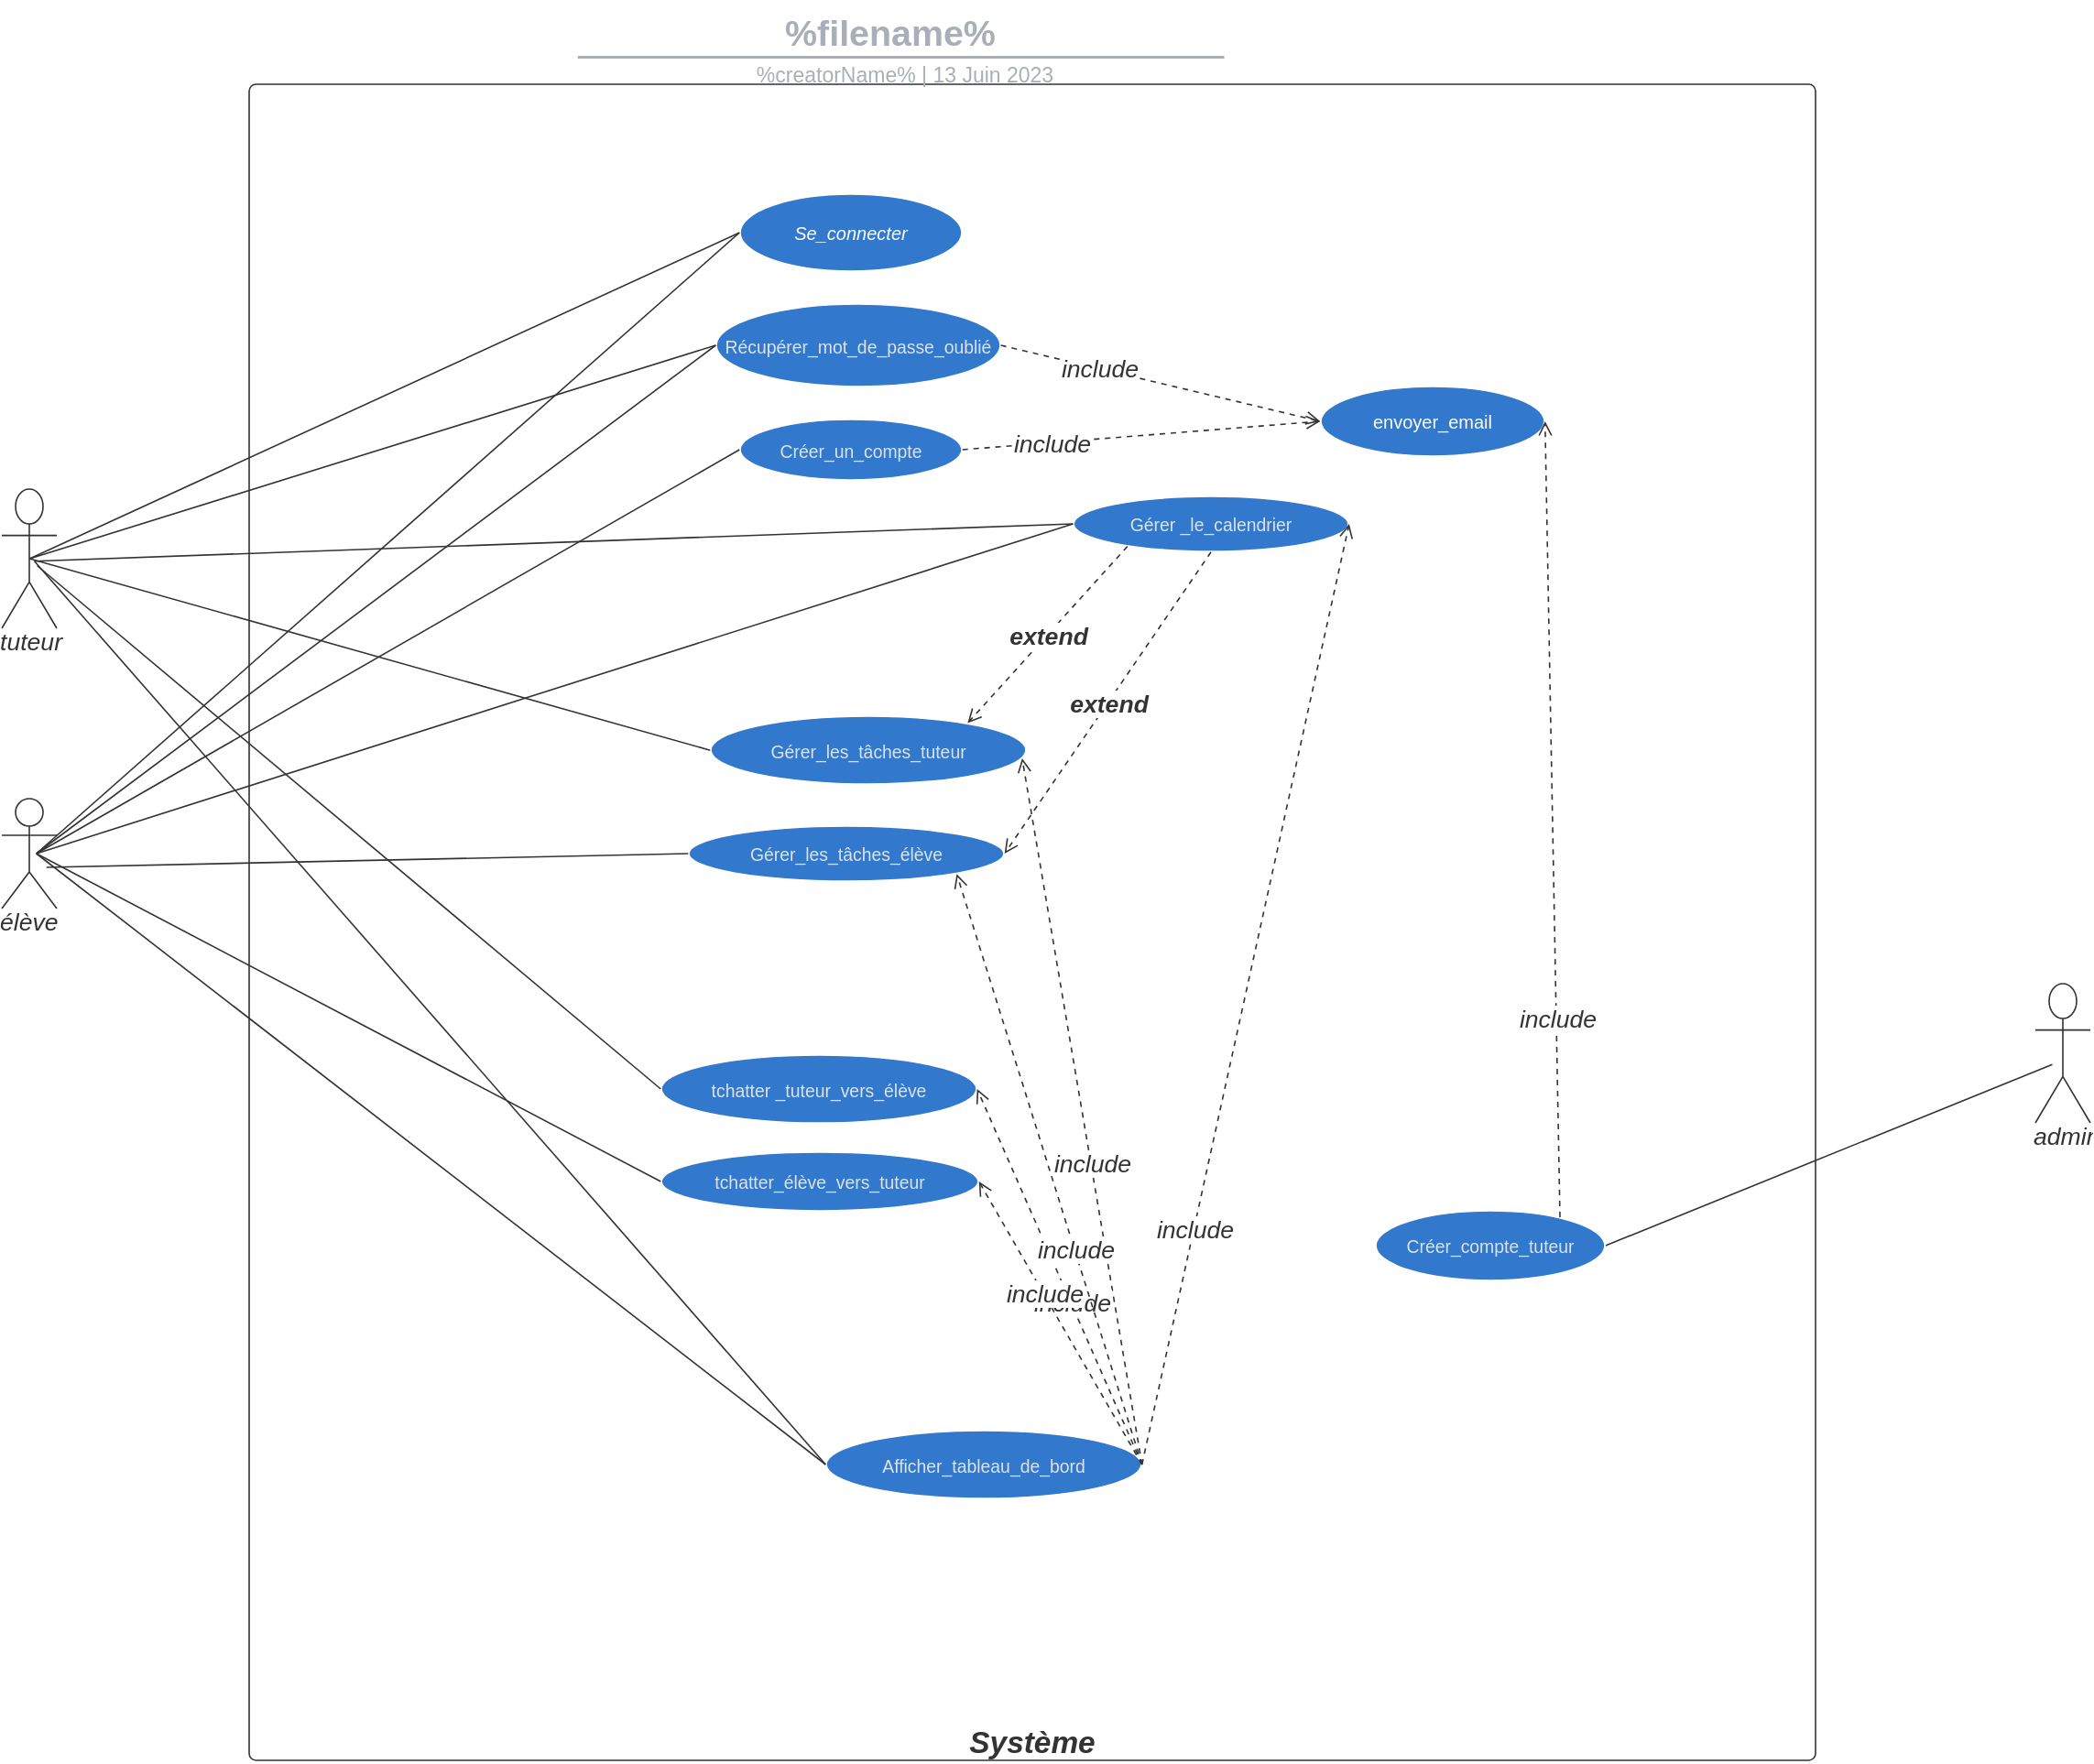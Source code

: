 <mxfile version="21.3.7" type="device">
  <diagram name="Page-1" id="nSoCl9liEEQUoD364lr4">
    <mxGraphModel dx="2261" dy="2053" grid="1" gridSize="10" guides="1" tooltips="1" connect="1" arrows="1" fold="1" page="1" pageScale="1" pageWidth="827" pageHeight="1169" math="0" shadow="0">
      <root>
        <mxCell id="0" />
        <mxCell id="1" parent="0" />
        <mxCell id="nuxZdiW0Tfd5XjU6TDE7-5" value="Se_connecter" style="html=1;overflow=block;blockSpacing=1;whiteSpace=wrap;ellipse;fontSize=10;fontColor=#ffffff;fontStyle=2;align=center;spacing=0;verticalAlign=middle;strokeColor=#ffffff;strokeOpacity=100;fillOpacity=100;rounded=1;absoluteArcSize=1;arcSize=7.5;fillColor=#3278cc;strokeWidth=0.8;lucidId=.Q4MeaXKLHhP;" vertex="1" parent="1">
          <mxGeometry x="238" y="45" width="121" height="42" as="geometry" />
        </mxCell>
        <mxCell id="nuxZdiW0Tfd5XjU6TDE7-6" value="Système" style="html=1;overflow=block;blockSpacing=1;whiteSpace=wrap;container=1;pointerEvents=0;collapsible=0;recursiveResize=0;fontSize=16.7;fontColor=#333333;fontStyle=3;spacing=0;verticalAlign=bottom;strokeColor=#333333;strokeOpacity=100;fillOpacity=0;rounded=1;absoluteArcSize=1;arcSize=7.5;fillColor=#000000;strokeWidth=0.8;lucidId=.Q4M__F_tF__;" vertex="1" parent="1">
          <mxGeometry x="-30" y="-15" width="855" height="915" as="geometry" />
        </mxCell>
        <mxCell id="nuxZdiW0Tfd5XjU6TDE7-7" value="tuteur" style="html=1;overflow=block;blockSpacing=1;shape=umlActor;labelPosition=center;verticalLabelPosition=bottom;verticalAlign=top;whiteSpace=nowrap;fontSize=13.3;fontColor=#333333;fontStyle=2;spacing=0;strokeColor=#333333;strokeOpacity=100;rounded=1;absoluteArcSize=1;arcSize=7.5;fillColor=#ffffff;strokeWidth=0.8;lucidId=.Q4MOHSBDm2E;" vertex="1" parent="1">
          <mxGeometry x="-165" y="206" width="30" height="76" as="geometry" />
        </mxCell>
        <mxCell id="nuxZdiW0Tfd5XjU6TDE7-8" value="Se_connecter" style="html=1;overflow=block;blockSpacing=1;whiteSpace=wrap;ellipse;fontSize=10;fontColor=#ffffff;fontStyle=2;align=center;spacing=0;verticalAlign=middle;strokeColor=#ffffff;strokeOpacity=100;fillOpacity=100;rounded=1;absoluteArcSize=1;arcSize=7.5;fillColor=#3278cc;strokeWidth=0.8;lucidId=.Q4MeaXKLHhP;" vertex="1" parent="1">
          <mxGeometry x="238" y="45" width="121" height="42" as="geometry" />
        </mxCell>
        <mxCell id="nuxZdiW0Tfd5XjU6TDE7-9" value="Récupérer_mot_de_passe_oublié" style="html=1;overflow=block;blockSpacing=1;whiteSpace=wrap;ellipse;fontSize=9.7;fontColor=#dfe3e8;align=center;spacing=0;verticalAlign=middle;strokeColor=#ffffff;strokeOpacity=100;fillOpacity=100;rounded=1;absoluteArcSize=1;arcSize=7.5;fillColor=#3278cc;strokeWidth=0.8;lucidId=.Q4M82ccuo9S;" vertex="1" parent="1">
          <mxGeometry x="225" y="105" width="155" height="45" as="geometry" />
        </mxCell>
        <mxCell id="nuxZdiW0Tfd5XjU6TDE7-10" value="envoyer_email" style="html=1;overflow=block;blockSpacing=1;whiteSpace=wrap;ellipse;fontSize=10;fontColor=#ffffff;align=center;spacing=0;verticalAlign=middle;strokeColor=#ffffff;strokeOpacity=100;fillOpacity=100;rounded=1;absoluteArcSize=1;arcSize=7.5;fillColor=#3278cc;strokeWidth=0.8;lucidId=.Q4M-E~2-rLI;" vertex="1" parent="1">
          <mxGeometry x="555" y="150" width="122" height="38" as="geometry" />
        </mxCell>
        <mxCell id="nuxZdiW0Tfd5XjU6TDE7-11" value="" style="html=1;jettySize=18;whiteSpace=wrap;overflow=block;blockSpacing=1;fontSize=13;strokeColor=#333333;strokeOpacity=100;strokeWidth=0.8;rounded=0;startArrow=none;endArrow=none;exitX=0.506;exitY=0.5;exitPerimeter=0;entryX=-0.003;entryY=0.5;entryPerimeter=0;lucidId=.Q4MDNzwtKwz;" edge="1" parent="1" source="nuxZdiW0Tfd5XjU6TDE7-7" target="nuxZdiW0Tfd5XjU6TDE7-8">
          <mxGeometry width="100" height="100" relative="1" as="geometry">
            <Array as="points" />
          </mxGeometry>
        </mxCell>
        <mxCell id="nuxZdiW0Tfd5XjU6TDE7-12" value="" style="html=1;jettySize=18;whiteSpace=wrap;overflow=block;blockSpacing=1;fontSize=13;strokeColor=#333333;strokeOpacity=100;strokeWidth=0.8;rounded=0;startArrow=none;endArrow=none;exitX=0.506;exitY=0.5;exitPerimeter=0;entryX=-0.002;entryY=0.5;entryPerimeter=0;lucidId=.Q4MYe-bv_wy;" edge="1" parent="1" source="nuxZdiW0Tfd5XjU6TDE7-7" target="nuxZdiW0Tfd5XjU6TDE7-9">
          <mxGeometry width="100" height="100" relative="1" as="geometry">
            <Array as="points" />
          </mxGeometry>
        </mxCell>
        <mxCell id="nuxZdiW0Tfd5XjU6TDE7-13" value="" style="html=1;jettySize=18;whiteSpace=wrap;overflow=block;blockSpacing=1;fontSize=13;strokeColor=#333333;strokeOpacity=100;strokeWidth=0.8;rounded=0;startArrow=none;endArrow=none;exitX=0.308;exitY=0.581;exitPerimeter=0;entryX=1.003;entryY=0.5;entryPerimeter=0;lucidId=.Q4MJ-MBQZKR;" edge="1" parent="1" source="nuxZdiW0Tfd5XjU6TDE7-36" target="nuxZdiW0Tfd5XjU6TDE7-42">
          <mxGeometry width="100" height="100" relative="1" as="geometry">
            <Array as="points" />
          </mxGeometry>
        </mxCell>
        <mxCell id="nuxZdiW0Tfd5XjU6TDE7-14" value="" style="group;dropTarget=0;pointerEvents=0;" vertex="1" parent="1">
          <mxGeometry y="-60" width="648" height="45" as="geometry" />
        </mxCell>
        <UserObject label="%filename%" placeholders="1" id="nuxZdiW0Tfd5XjU6TDE7-15">
          <mxCell style="points=[[0.233,0.967,0]];html=1;overflow=block;blockSpacing=1;whiteSpace=wrap;fontSize=19.7;fontColor=#a9afb8;fontStyle=1;align=center;spacingLeft=7;spacingRight=7;spacingTop=2;spacing=3;strokeOpacity=0;fillOpacity=0;rounded=1;absoluteArcSize=1;arcSize=12;fillColor=#ffffff;strokeWidth=1.5;lucidId=574B.V.jTPgA;" vertex="1" parent="nuxZdiW0Tfd5XjU6TDE7-14">
            <mxGeometry width="640" height="31" as="geometry" />
          </mxCell>
        </UserObject>
        <UserObject label="&lt;div style=&quot;display: flex; justify-content: center; text-align: center; align-items: baseline; font-size: 0; line-height: 1.25;margin-left: 7px;margin-right: 7px;margin-top: 2px;margin-top: -2px;&quot;&gt;&lt;span&gt;&lt;span style=&quot;font-size:11.5px;color:#a9afb8;&quot;&gt;%creatorName%  |  13 Juin 2023&#xa;&lt;/span&gt;&lt;/span&gt;&lt;/div&gt;&lt;div style=&quot;display: flex; justify-content: center; text-align: center; align-items: baseline; font-size: 0; line-height: 1.25;margin-left: 7px;margin-right: 7px;margin-top: 2px;margin-top: -2px;&quot;&gt;&lt;span&gt;&lt;/span&gt;&lt;/div&gt;" placeholders="1" id="nuxZdiW0Tfd5XjU6TDE7-16">
          <mxCell style="html=1;overflow=block;blockSpacing=1;whiteSpace=wrap;fontSize=13;spacing=3;strokeOpacity=0;fillOpacity=0;rounded=1;absoluteArcSize=1;arcSize=12;fillColor=#ffffff;strokeWidth=1.5;lucidId=574BS.99andx;" vertex="1" parent="nuxZdiW0Tfd5XjU6TDE7-14">
            <mxGeometry x="8" y="31" width="640" height="14" as="geometry" />
          </mxCell>
        </UserObject>
        <mxCell id="nuxZdiW0Tfd5XjU6TDE7-17" value="" style="html=1;jettySize=18;whiteSpace=wrap;overflow=block;blockSpacing=1;fontSize=13;strokeColor=#a9afb8;strokeOpacity=100;strokeWidth=1.5;rounded=0;startArrow=none;endArrow=none;exitX=0.233;exitY=0.967;exitPerimeter=0;lucidId=574BI-b6ZqHU;" edge="1" parent="nuxZdiW0Tfd5XjU6TDE7-14" source="nuxZdiW0Tfd5XjU6TDE7-15">
          <mxGeometry width="100" height="100" relative="1" as="geometry">
            <Array as="points" />
            <mxPoint x="502" y="30" as="targetPoint" />
          </mxGeometry>
        </mxCell>
        <mxCell id="nuxZdiW0Tfd5XjU6TDE7-18" value="élève" style="html=1;overflow=block;blockSpacing=1;shape=umlActor;labelPosition=center;verticalLabelPosition=bottom;verticalAlign=top;whiteSpace=nowrap;fontSize=13.3;fontColor=#333333;fontStyle=2;spacing=0;strokeColor=#333333;strokeOpacity=100;rounded=1;absoluteArcSize=1;arcSize=7.5;fillColor=#ffffff;strokeWidth=0.8;lucidId=yIT6.lKnrOBv;" vertex="1" parent="1">
          <mxGeometry x="-165" y="375" width="30" height="60" as="geometry" />
        </mxCell>
        <mxCell id="nuxZdiW0Tfd5XjU6TDE7-19" value="Afficher_tableau_de_bord" style="html=1;overflow=block;blockSpacing=1;whiteSpace=wrap;ellipse;fontSize=9.7;fontColor=#dfe3e8;align=center;spacing=0;verticalAlign=middle;strokeColor=#ffffff;strokeOpacity=100;fillOpacity=100;rounded=1;absoluteArcSize=1;arcSize=7.5;fillColor=#3278cc;strokeWidth=0.8;lucidId=MTT65cshFLVa;" vertex="1" parent="1">
          <mxGeometry x="285" y="720" width="172" height="37" as="geometry" />
        </mxCell>
        <mxCell id="nuxZdiW0Tfd5XjU6TDE7-20" value="Gérer_les_tâches_tuteur" style="html=1;overflow=block;blockSpacing=1;whiteSpace=wrap;ellipse;fontSize=9.7;fontColor=#dfe3e8;align=center;spacing=0;verticalAlign=middle;strokeColor=#ffffff;strokeOpacity=100;fillOpacity=100;rounded=1;absoluteArcSize=1;arcSize=7.5;fillColor=#3278cc;strokeWidth=0.8;lucidId=RTT6R-1UY-ZQ;" vertex="1" parent="1">
          <mxGeometry x="222" y="330" width="172" height="37" as="geometry" />
        </mxCell>
        <mxCell id="nuxZdiW0Tfd5XjU6TDE7-21" value="tchatter _tuteur_vers_élève" style="html=1;overflow=block;blockSpacing=1;whiteSpace=wrap;ellipse;fontSize=9.7;fontColor=#dfe3e8;align=center;spacing=0;verticalAlign=middle;strokeColor=#ffffff;strokeOpacity=100;fillOpacity=100;rounded=1;absoluteArcSize=1;arcSize=7.5;fillColor=#3278cc;strokeWidth=0.8;lucidId=STT6vjQGYxNZ;" vertex="1" parent="1">
          <mxGeometry x="195" y="515" width="172" height="37" as="geometry" />
        </mxCell>
        <mxCell id="nuxZdiW0Tfd5XjU6TDE7-22" value="Créer_un_compte" style="html=1;overflow=block;blockSpacing=1;whiteSpace=wrap;ellipse;fontSize=9.7;fontColor=#dfe3e8;align=center;spacing=0;verticalAlign=middle;strokeColor=#ffffff;strokeOpacity=100;fillOpacity=100;rounded=1;absoluteArcSize=1;arcSize=7.5;fillColor=#3278cc;strokeWidth=0.8;lucidId=STT6Qqe.-V~e;" vertex="1" parent="1">
          <mxGeometry x="238" y="168" width="121" height="33" as="geometry" />
        </mxCell>
        <mxCell id="nuxZdiW0Tfd5XjU6TDE7-23" value="" style="html=1;jettySize=18;whiteSpace=wrap;overflow=block;blockSpacing=1;fontSize=13;strokeColor=#333333;strokeOpacity=100;dashed=1;fixDash=1;strokeWidth=0.8;rounded=0;startArrow=none;endArrow=open;exitX=1.003;exitY=0.5;exitPerimeter=0;entryX=-0.003;entryY=0.5;entryPerimeter=0;lucidId=J8T6WwGTeq~a;" edge="1" parent="1" source="nuxZdiW0Tfd5XjU6TDE7-22" target="nuxZdiW0Tfd5XjU6TDE7-10">
          <mxGeometry width="100" height="100" relative="1" as="geometry">
            <Array as="points" />
          </mxGeometry>
        </mxCell>
        <mxCell id="nuxZdiW0Tfd5XjU6TDE7-24" value="include" style="text;html=1;resizable=0;labelBackgroundColor=default;align=center;verticalAlign=middle;fontStyle=2;fontColor=#333333;fontSize=13.3;" vertex="1" parent="nuxZdiW0Tfd5XjU6TDE7-23">
          <mxGeometry x="-0.5" relative="1" as="geometry" />
        </mxCell>
        <mxCell id="nuxZdiW0Tfd5XjU6TDE7-25" value="" style="html=1;jettySize=18;whiteSpace=wrap;fontSize=13;strokeColor=#333333;strokeOpacity=100;dashed=1;fixDash=1;strokeWidth=0.8;rounded=0;startArrow=none;endArrow=open;exitX=1.002;exitY=0.5;exitPerimeter=0;entryX=-0.003;entryY=0.5;entryPerimeter=0;lucidId=T-T6FnTJxsMi;" edge="1" parent="1" source="nuxZdiW0Tfd5XjU6TDE7-9" target="nuxZdiW0Tfd5XjU6TDE7-10">
          <mxGeometry width="100" height="100" relative="1" as="geometry">
            <Array as="points" />
          </mxGeometry>
        </mxCell>
        <mxCell id="nuxZdiW0Tfd5XjU6TDE7-26" value="include" style="text;html=1;resizable=0;labelBackgroundColor=default;align=center;verticalAlign=middle;fontStyle=2;fontColor=#333333;fontSize=13.3;" vertex="1" parent="nuxZdiW0Tfd5XjU6TDE7-25">
          <mxGeometry x="-0.393" relative="1" as="geometry" />
        </mxCell>
        <mxCell id="nuxZdiW0Tfd5XjU6TDE7-27" value="tchatter_élève_vers_tuteur" style="html=1;overflow=block;blockSpacing=1;whiteSpace=wrap;ellipse;fontSize=9.7;fontColor=#dfe3e8;align=center;spacing=0;verticalAlign=middle;strokeColor=#ffffff;strokeOpacity=100;fillOpacity=100;rounded=1;absoluteArcSize=1;arcSize=7.5;fillColor=#3278cc;strokeWidth=0.8;lucidId=oaU6~pJaV62e;" vertex="1" parent="1">
          <mxGeometry x="195" y="568" width="173" height="32" as="geometry" />
        </mxCell>
        <mxCell id="nuxZdiW0Tfd5XjU6TDE7-28" value="" style="html=1;jettySize=18;whiteSpace=wrap;fontSize=13;strokeColor=#333333;strokeOpacity=100;strokeWidth=0.8;rounded=0;startArrow=none;endArrow=none;exitX=0.506;exitY=0.5;exitPerimeter=0;entryX=-0.002;entryY=0.502;entryPerimeter=0;lucidId=1aU6b2R-Fo7A;" edge="1" parent="1" source="nuxZdiW0Tfd5XjU6TDE7-7" target="nuxZdiW0Tfd5XjU6TDE7-20">
          <mxGeometry width="100" height="100" relative="1" as="geometry">
            <Array as="points" />
          </mxGeometry>
        </mxCell>
        <mxCell id="nuxZdiW0Tfd5XjU6TDE7-29" value="" style="html=1;jettySize=18;whiteSpace=wrap;fontSize=13;strokeColor=#333333;strokeOpacity=100;strokeWidth=0.8;rounded=0;startArrow=none;endArrow=none;exitX=0.629;exitY=0.5;exitPerimeter=0;entryX=-0.003;entryY=0.5;entryPerimeter=0;lucidId=IbU6RAN.NGpc;" edge="1" parent="1" source="nuxZdiW0Tfd5XjU6TDE7-18" target="nuxZdiW0Tfd5XjU6TDE7-8">
          <mxGeometry width="100" height="100" relative="1" as="geometry">
            <Array as="points" />
          </mxGeometry>
        </mxCell>
        <mxCell id="nuxZdiW0Tfd5XjU6TDE7-30" value="" style="html=1;jettySize=18;whiteSpace=wrap;fontSize=13;strokeColor=#333333;strokeOpacity=100;strokeWidth=0.8;rounded=0;startArrow=none;endArrow=none;exitX=0.629;exitY=0.5;exitPerimeter=0;entryX=-0.002;entryY=0.5;entryPerimeter=0;lucidId=bcU6Xh-9kPyg;" edge="1" parent="1" source="nuxZdiW0Tfd5XjU6TDE7-18" target="nuxZdiW0Tfd5XjU6TDE7-9">
          <mxGeometry width="100" height="100" relative="1" as="geometry">
            <Array as="points" />
          </mxGeometry>
        </mxCell>
        <mxCell id="nuxZdiW0Tfd5XjU6TDE7-31" value="" style="html=1;jettySize=18;whiteSpace=wrap;fontSize=13;strokeColor=#333333;strokeOpacity=100;strokeWidth=0.8;rounded=0;startArrow=none;endArrow=none;exitX=0.629;exitY=0.5;exitPerimeter=0;entryX=-0.003;entryY=0.5;entryPerimeter=0;lucidId=icU622UES8k7;" edge="1" parent="1" source="nuxZdiW0Tfd5XjU6TDE7-18" target="nuxZdiW0Tfd5XjU6TDE7-22">
          <mxGeometry width="100" height="100" relative="1" as="geometry">
            <Array as="points" />
          </mxGeometry>
        </mxCell>
        <mxCell id="nuxZdiW0Tfd5XjU6TDE7-32" value="" style="html=1;jettySize=18;whiteSpace=wrap;fontSize=13;strokeColor=#333333;strokeOpacity=100;strokeWidth=0.8;rounded=0;startArrow=none;endArrow=none;exitX=0.629;exitY=0.5;exitPerimeter=0;entryX=-0.002;entryY=0.5;entryPerimeter=0;lucidId=TcU6R8Q2wRPr;" edge="1" parent="1" source="nuxZdiW0Tfd5XjU6TDE7-18" target="nuxZdiW0Tfd5XjU6TDE7-27">
          <mxGeometry width="100" height="100" relative="1" as="geometry">
            <Array as="points" />
          </mxGeometry>
        </mxCell>
        <mxCell id="nuxZdiW0Tfd5XjU6TDE7-33" value="Gérer_les_tâches_élève" style="html=1;overflow=block;blockSpacing=1;whiteSpace=wrap;ellipse;fontSize=9.7;fontColor=#dfe3e8;align=center;spacing=0;verticalAlign=middle;strokeColor=#ffffff;strokeOpacity=100;fillOpacity=100;rounded=1;absoluteArcSize=1;arcSize=7.5;fillColor=#3278cc;strokeWidth=0.8;lucidId=BfU67Y8s7u02;" vertex="1" parent="1">
          <mxGeometry x="210" y="390" width="172" height="30" as="geometry" />
        </mxCell>
        <mxCell id="nuxZdiW0Tfd5XjU6TDE7-34" value="" style="html=1;jettySize=18;whiteSpace=wrap;fontSize=13;strokeColor=#333333;strokeOpacity=100;strokeWidth=0.8;rounded=0;startArrow=none;endArrow=none;exitX=0.645;exitY=0.551;exitPerimeter=0;entryX=-0.002;entryY=0.5;entryPerimeter=0;lucidId=ZgU66ligvII.;" edge="1" parent="1" source="nuxZdiW0Tfd5XjU6TDE7-7" target="nuxZdiW0Tfd5XjU6TDE7-21">
          <mxGeometry width="100" height="100" relative="1" as="geometry">
            <Array as="points" />
          </mxGeometry>
        </mxCell>
        <mxCell id="nuxZdiW0Tfd5XjU6TDE7-35" value="Gérer _le_calendrier" style="html=1;overflow=block;blockSpacing=1;whiteSpace=wrap;ellipse;fontSize=9.7;fontColor=#dfe3e8;align=center;spacing=0;verticalAlign=middle;strokeColor=#ffffff;strokeOpacity=100;fillOpacity=100;rounded=1;absoluteArcSize=1;arcSize=7.5;fillColor=#3278cc;strokeWidth=0.8;lucidId=LiU6~rFSgdL0;" vertex="1" parent="1">
          <mxGeometry x="420" y="210" width="150" height="30" as="geometry" />
        </mxCell>
        <mxCell id="nuxZdiW0Tfd5XjU6TDE7-36" value="administrateur" style="html=1;overflow=block;blockSpacing=1;shape=umlActor;labelPosition=center;verticalLabelPosition=bottom;verticalAlign=top;whiteSpace=nowrap;fontSize=13.3;fontColor=#333333;fontStyle=2;spacing=0;strokeColor=#333333;strokeOpacity=100;rounded=1;absoluteArcSize=1;arcSize=7.5;fillColor=#ffffff;strokeWidth=0.8;lucidId=aYV6e-YV3F2h;" vertex="1" parent="1">
          <mxGeometry x="945" y="476" width="30" height="76" as="geometry" />
        </mxCell>
        <mxCell id="nuxZdiW0Tfd5XjU6TDE7-37" value="" style="html=1;jettySize=18;whiteSpace=wrap;fontSize=13;strokeColor=#333333;strokeOpacity=100;strokeWidth=0.8;rounded=0;startArrow=none;endArrow=none;exitX=0.593;exitY=0.518;exitPerimeter=0;entryX=-0.002;entryY=0.5;entryPerimeter=0;lucidId=PYV6tN2hgjE1;" edge="1" parent="1" source="nuxZdiW0Tfd5XjU6TDE7-7" target="nuxZdiW0Tfd5XjU6TDE7-35">
          <mxGeometry width="100" height="100" relative="1" as="geometry">
            <Array as="points" />
          </mxGeometry>
        </mxCell>
        <mxCell id="nuxZdiW0Tfd5XjU6TDE7-38" value="" style="html=1;jettySize=18;whiteSpace=wrap;fontSize=13;strokeColor=#333333;strokeOpacity=100;strokeWidth=0.8;rounded=0;startArrow=none;endArrow=none;exitX=-0.002;exitY=0.5;exitPerimeter=0;entryX=0.629;entryY=0.5;entryPerimeter=0;lucidId=1YV6MpJbD.qO;" edge="1" parent="1" source="nuxZdiW0Tfd5XjU6TDE7-35" target="nuxZdiW0Tfd5XjU6TDE7-18">
          <mxGeometry width="100" height="100" relative="1" as="geometry">
            <Array as="points" />
          </mxGeometry>
        </mxCell>
        <mxCell id="nuxZdiW0Tfd5XjU6TDE7-39" value="" style="html=1;jettySize=18;whiteSpace=wrap;fontSize=13;strokeColor=#333333;strokeOpacity=100;strokeWidth=0.8;rounded=0;startArrow=none;endArrow=none;exitX=0.593;exitY=0.518;exitPerimeter=0;entryX=-0.002;entryY=0.5;entryPerimeter=0;lucidId=SZV6n.9HsnlB;" edge="1" parent="1" source="nuxZdiW0Tfd5XjU6TDE7-7" target="nuxZdiW0Tfd5XjU6TDE7-19">
          <mxGeometry width="100" height="100" relative="1" as="geometry">
            <Array as="points" />
          </mxGeometry>
        </mxCell>
        <mxCell id="nuxZdiW0Tfd5XjU6TDE7-40" value="" style="html=1;jettySize=18;whiteSpace=wrap;fontSize=13;strokeColor=#333333;strokeOpacity=100;strokeWidth=0.8;rounded=0;startArrow=none;endArrow=none;exitX=-0.002;exitY=0.5;exitPerimeter=0;entryX=0.629;entryY=0.5;entryPerimeter=0;lucidId=4ZV60NbjBZVj;" edge="1" parent="1" source="nuxZdiW0Tfd5XjU6TDE7-19" target="nuxZdiW0Tfd5XjU6TDE7-18">
          <mxGeometry width="100" height="100" relative="1" as="geometry">
            <Array as="points" />
          </mxGeometry>
        </mxCell>
        <mxCell id="nuxZdiW0Tfd5XjU6TDE7-41" value="" style="html=1;jettySize=18;whiteSpace=wrap;fontSize=13;strokeColor=#333333;strokeOpacity=100;strokeWidth=0.8;rounded=0;startArrow=none;endArrow=none;exitX=0.812;exitY=0.625;exitPerimeter=0;entryX=-0.002;entryY=0.5;entryPerimeter=0;lucidId=M0V62HbXeUG_;" edge="1" parent="1" source="nuxZdiW0Tfd5XjU6TDE7-18" target="nuxZdiW0Tfd5XjU6TDE7-33">
          <mxGeometry width="100" height="100" relative="1" as="geometry">
            <Array as="points" />
          </mxGeometry>
        </mxCell>
        <mxCell id="nuxZdiW0Tfd5XjU6TDE7-42" value="Créer_compte_tuteur" style="html=1;overflow=block;blockSpacing=1;whiteSpace=wrap;ellipse;fontSize=9.7;fontColor=#dfe3e8;align=center;spacing=0;verticalAlign=middle;strokeColor=#ffffff;strokeOpacity=100;fillOpacity=100;rounded=1;absoluteArcSize=1;arcSize=7.5;fillColor=#3278cc;strokeWidth=0.8;lucidId=V1V6UAow6AhV;" vertex="1" parent="1">
          <mxGeometry x="585" y="600" width="125" height="38" as="geometry" />
        </mxCell>
        <mxCell id="nuxZdiW0Tfd5XjU6TDE7-43" value="" style="html=1;jettySize=18;whiteSpace=wrap;fontSize=13;strokeColor=#333333;strokeOpacity=100;dashed=1;fixDash=1;strokeWidth=0.8;rounded=0;startArrow=none;endArrow=open;exitX=0.804;exitY=0.093;exitPerimeter=0;entryX=1.003;entryY=0.5;entryPerimeter=0;lucidId=S_V6yCiAnlac;" edge="1" parent="1" source="nuxZdiW0Tfd5XjU6TDE7-42" target="nuxZdiW0Tfd5XjU6TDE7-10">
          <mxGeometry width="100" height="100" relative="1" as="geometry">
            <Array as="points" />
          </mxGeometry>
        </mxCell>
        <mxCell id="nuxZdiW0Tfd5XjU6TDE7-44" value="include" style="text;html=1;resizable=0;labelBackgroundColor=default;align=center;verticalAlign=middle;fontStyle=2;fontColor=#333333;fontSize=13.3;" vertex="1" parent="nuxZdiW0Tfd5XjU6TDE7-43">
          <mxGeometry x="-0.5" relative="1" as="geometry" />
        </mxCell>
        <mxCell id="nuxZdiW0Tfd5XjU6TDE7-45" value="" style="html=1;jettySize=18;whiteSpace=wrap;fontSize=13;strokeColor=#333333;strokeOpacity=100;dashed=1;fixDash=1;strokeWidth=0.8;rounded=0;startArrow=none;endArrow=open;exitX=1.002;exitY=0.5;exitPerimeter=0;entryX=1.003;entryY=0.5;entryPerimeter=0;lucidId=EaW6NpyyAKr0;" edge="1" parent="1" source="nuxZdiW0Tfd5XjU6TDE7-19" target="nuxZdiW0Tfd5XjU6TDE7-35">
          <mxGeometry width="100" height="100" relative="1" as="geometry">
            <Array as="points" />
          </mxGeometry>
        </mxCell>
        <mxCell id="nuxZdiW0Tfd5XjU6TDE7-46" value="include" style="text;html=1;resizable=0;labelBackgroundColor=default;align=center;verticalAlign=middle;fontStyle=2;fontColor=#333333;fontSize=13.3;" vertex="1" parent="nuxZdiW0Tfd5XjU6TDE7-45">
          <mxGeometry x="-0.498" relative="1" as="geometry" />
        </mxCell>
        <mxCell id="nuxZdiW0Tfd5XjU6TDE7-47" value="" style="html=1;jettySize=18;whiteSpace=wrap;fontSize=13;strokeColor=#333333;strokeOpacity=100;dashed=1;fixDash=1;strokeWidth=0.8;rounded=0;startArrow=none;endArrow=open;exitX=1.002;exitY=0.5;exitPerimeter=0;entryX=0.988;entryY=0.622;entryPerimeter=0;lucidId=mcW67ughd_nq;" edge="1" parent="1" source="nuxZdiW0Tfd5XjU6TDE7-19" target="nuxZdiW0Tfd5XjU6TDE7-20">
          <mxGeometry width="100" height="100" relative="1" as="geometry">
            <Array as="points" />
          </mxGeometry>
        </mxCell>
        <mxCell id="nuxZdiW0Tfd5XjU6TDE7-48" value="include" style="text;html=1;resizable=0;labelBackgroundColor=default;align=center;verticalAlign=middle;fontStyle=2;fontColor=#333333;fontSize=13.3;" vertex="1" parent="nuxZdiW0Tfd5XjU6TDE7-47">
          <mxGeometry x="-0.146" relative="1" as="geometry" />
        </mxCell>
        <mxCell id="nuxZdiW0Tfd5XjU6TDE7-49" value="" style="html=1;jettySize=18;whiteSpace=wrap;fontSize=13;strokeColor=#333333;strokeOpacity=100;dashed=1;fixDash=1;strokeWidth=0.8;rounded=0;startArrow=none;endArrow=open;exitX=1.002;exitY=0.5;exitPerimeter=0;entryX=1.002;entryY=0.5;entryPerimeter=0;lucidId=mcW69qy6ltMy;" edge="1" parent="1" source="nuxZdiW0Tfd5XjU6TDE7-19" target="nuxZdiW0Tfd5XjU6TDE7-21">
          <mxGeometry width="100" height="100" relative="1" as="geometry">
            <Array as="points" />
          </mxGeometry>
        </mxCell>
        <mxCell id="nuxZdiW0Tfd5XjU6TDE7-50" value="include" style="text;html=1;resizable=0;labelBackgroundColor=default;align=center;verticalAlign=middle;fontStyle=2;fontColor=#333333;fontSize=13.3;" vertex="1" parent="nuxZdiW0Tfd5XjU6TDE7-49">
          <mxGeometry x="-0.134" relative="1" as="geometry">
            <mxPoint as="offset" />
          </mxGeometry>
        </mxCell>
        <mxCell id="nuxZdiW0Tfd5XjU6TDE7-51" value="" style="html=1;jettySize=18;whiteSpace=wrap;fontSize=13;strokeColor=#333333;strokeOpacity=100;dashed=1;fixDash=1;strokeWidth=0.8;rounded=0;startArrow=none;endArrow=open;exitX=1.002;exitY=0.5;exitPerimeter=0;entryX=1.002;entryY=0.5;entryPerimeter=0;lucidId=ncW6tb0XK6im;" edge="1" parent="1" source="nuxZdiW0Tfd5XjU6TDE7-19" target="nuxZdiW0Tfd5XjU6TDE7-27">
          <mxGeometry width="100" height="100" relative="1" as="geometry">
            <Array as="points" />
          </mxGeometry>
        </mxCell>
        <mxCell id="nuxZdiW0Tfd5XjU6TDE7-52" value="include" style="text;html=1;resizable=0;labelBackgroundColor=default;align=center;verticalAlign=middle;fontStyle=2;fontColor=#333333;fontSize=13.3;" vertex="1" parent="nuxZdiW0Tfd5XjU6TDE7-51">
          <mxGeometry x="0.21" relative="1" as="geometry">
            <mxPoint as="offset" />
          </mxGeometry>
        </mxCell>
        <mxCell id="nuxZdiW0Tfd5XjU6TDE7-53" value="" style="html=1;jettySize=18;whiteSpace=wrap;fontSize=13;strokeColor=#333333;strokeOpacity=100;dashed=1;fixDash=1;strokeWidth=0.8;rounded=0;startArrow=none;endArrow=open;exitX=1.002;exitY=0.5;exitPerimeter=0;entryX=0.85;entryY=0.869;entryPerimeter=0;lucidId=XdW6jReAKnWF;" edge="1" parent="1" source="nuxZdiW0Tfd5XjU6TDE7-19" target="nuxZdiW0Tfd5XjU6TDE7-33">
          <mxGeometry width="100" height="100" relative="1" as="geometry">
            <Array as="points" />
          </mxGeometry>
        </mxCell>
        <mxCell id="nuxZdiW0Tfd5XjU6TDE7-54" value="include" style="text;html=1;resizable=0;labelBackgroundColor=default;align=center;verticalAlign=middle;fontStyle=2;fontColor=#333333;fontSize=13.3;" vertex="1" parent="nuxZdiW0Tfd5XjU6TDE7-53">
          <mxGeometry x="-0.268" relative="1" as="geometry">
            <mxPoint as="offset" />
          </mxGeometry>
        </mxCell>
        <mxCell id="nuxZdiW0Tfd5XjU6TDE7-55" value="" style="html=1;jettySize=18;whiteSpace=wrap;fontSize=13;strokeColor=#333333;strokeOpacity=100;dashed=1;fixDash=1;strokeWidth=0.8;rounded=0;startArrow=none;endArrow=open;exitX=0.196;exitY=0.91;exitPerimeter=0;entryX=0.815;entryY=0.102;entryPerimeter=0;lucidId=BfW6.5h~Z41S;" edge="1" parent="1" source="nuxZdiW0Tfd5XjU6TDE7-35" target="nuxZdiW0Tfd5XjU6TDE7-20">
          <mxGeometry width="100" height="100" relative="1" as="geometry">
            <Array as="points" />
          </mxGeometry>
        </mxCell>
        <mxCell id="nuxZdiW0Tfd5XjU6TDE7-56" value="extend" style="text;html=1;resizable=0;labelBackgroundColor=default;align=center;verticalAlign=middle;fontStyle=3;fontColor=#333333;fontSize=13.3;" vertex="1" parent="nuxZdiW0Tfd5XjU6TDE7-55">
          <mxGeometry relative="1" as="geometry" />
        </mxCell>
        <mxCell id="nuxZdiW0Tfd5XjU6TDE7-57" value="" style="html=1;jettySize=18;whiteSpace=wrap;fontSize=13;strokeColor=#333333;strokeOpacity=100;dashed=1;fixDash=1;strokeWidth=0.8;rounded=0;startArrow=none;endArrow=open;exitX=0.5;exitY=1.013;exitPerimeter=0;entryX=1.002;entryY=0.5;entryPerimeter=0;lucidId=JgW6pnq-aRod;" edge="1" parent="1" source="nuxZdiW0Tfd5XjU6TDE7-35" target="nuxZdiW0Tfd5XjU6TDE7-33">
          <mxGeometry width="100" height="100" relative="1" as="geometry">
            <Array as="points" />
          </mxGeometry>
        </mxCell>
        <mxCell id="nuxZdiW0Tfd5XjU6TDE7-58" value="extend" style="text;html=1;resizable=0;labelBackgroundColor=default;align=center;verticalAlign=middle;fontStyle=3;fontColor=#333333;fontSize=13.3;" vertex="1" parent="nuxZdiW0Tfd5XjU6TDE7-57">
          <mxGeometry relative="1" as="geometry" />
        </mxCell>
      </root>
    </mxGraphModel>
  </diagram>
</mxfile>
